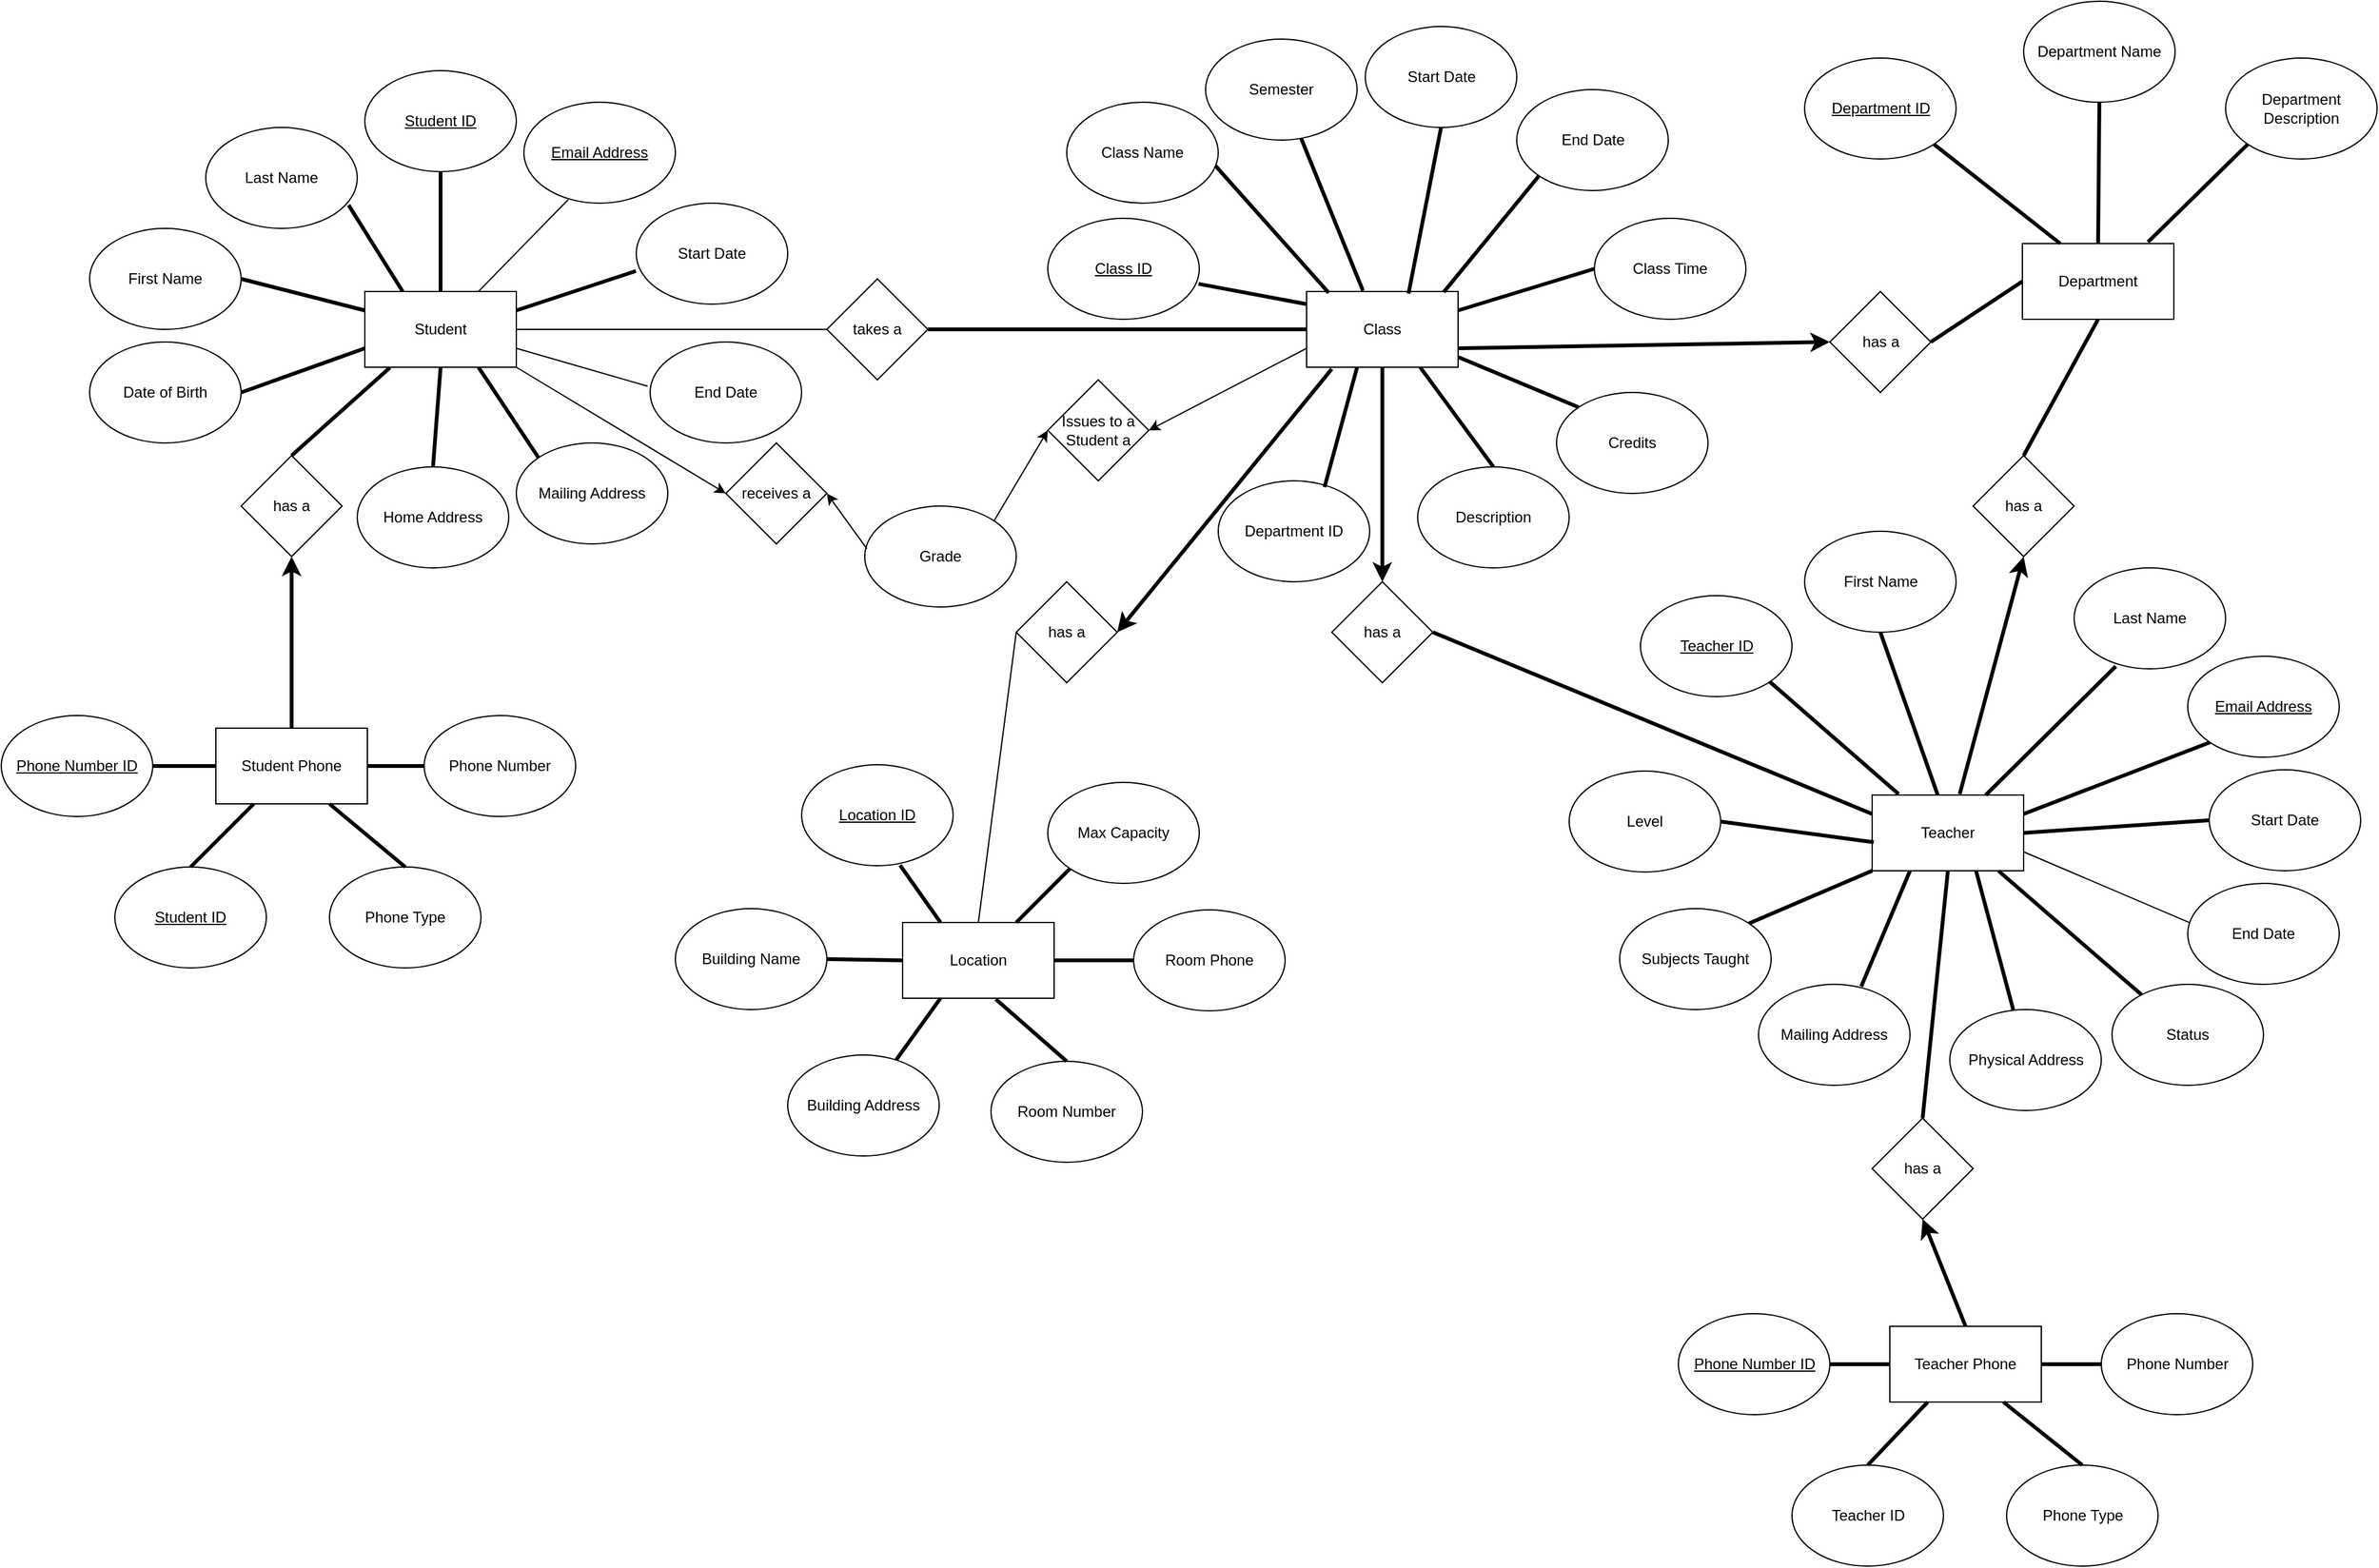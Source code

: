 <mxfile>
    <diagram id="l6S5YZbqZ1aLfqrrMIcv" name="Page-1">
        <mxGraphModel dx="1880" dy="581" grid="1" gridSize="10" guides="1" tooltips="1" connect="1" arrows="1" fold="1" page="1" pageScale="1" pageWidth="850" pageHeight="1100" math="0" shadow="0">
            <root>
                <mxCell id="0"/>
                <mxCell id="1" parent="0"/>
                <mxCell id="2" value="Student" style="rounded=0;whiteSpace=wrap;html=1;" parent="1" vertex="1">
                    <mxGeometry x="-247" y="720" width="120" height="60" as="geometry"/>
                </mxCell>
                <mxCell id="3" value="&lt;u&gt;Student ID&lt;/u&gt;" style="ellipse;whiteSpace=wrap;html=1;" parent="1" vertex="1">
                    <mxGeometry x="-247" y="545" width="120" height="80" as="geometry"/>
                </mxCell>
                <mxCell id="6" value="First Name" style="ellipse;whiteSpace=wrap;html=1;" parent="1" vertex="1">
                    <mxGeometry x="-465" y="670" width="120" height="80" as="geometry"/>
                </mxCell>
                <mxCell id="7" value="Last Name" style="ellipse;whiteSpace=wrap;html=1;" parent="1" vertex="1">
                    <mxGeometry x="-373" y="590" width="120" height="80" as="geometry"/>
                </mxCell>
                <mxCell id="10" value="Date of Birth" style="ellipse;whiteSpace=wrap;html=1;" parent="1" vertex="1">
                    <mxGeometry x="-465" y="760" width="120" height="80" as="geometry"/>
                </mxCell>
                <mxCell id="14" value="" style="edgeStyle=none;html=1;endArrow=none;endFill=0;strokeWidth=3;exitX=0.5;exitY=0;exitDx=0;exitDy=0;" parent="1" source="2" target="3" edge="1">
                    <mxGeometry relative="1" as="geometry">
                        <mxPoint x="-153.377" y="691.33" as="sourcePoint"/>
                        <mxPoint x="-197.001" y="650.002" as="targetPoint"/>
                    </mxGeometry>
                </mxCell>
                <mxCell id="15" value="" style="edgeStyle=none;html=1;endArrow=none;endFill=0;strokeWidth=3;entryX=0.943;entryY=0.769;entryDx=0;entryDy=0;exitX=0.25;exitY=0;exitDx=0;exitDy=0;entryPerimeter=0;" parent="1" source="2" target="7" edge="1">
                    <mxGeometry relative="1" as="geometry">
                        <mxPoint x="-177" y="730" as="sourcePoint"/>
                        <mxPoint x="-177" y="640" as="targetPoint"/>
                    </mxGeometry>
                </mxCell>
                <mxCell id="16" value="" style="edgeStyle=none;html=1;endArrow=none;endFill=0;strokeWidth=3;entryX=1;entryY=0.5;entryDx=0;entryDy=0;exitX=0;exitY=0.25;exitDx=0;exitDy=0;" parent="1" source="2" target="6" edge="1">
                    <mxGeometry relative="1" as="geometry">
                        <mxPoint x="-207" y="730" as="sourcePoint"/>
                        <mxPoint x="-274.574" y="618.284" as="targetPoint"/>
                    </mxGeometry>
                </mxCell>
                <mxCell id="17" value="" style="edgeStyle=none;html=1;endArrow=none;endFill=0;strokeWidth=3;entryX=1;entryY=0.5;entryDx=0;entryDy=0;exitX=0;exitY=0.75;exitDx=0;exitDy=0;" parent="1" source="2" target="10" edge="1">
                    <mxGeometry relative="1" as="geometry">
                        <mxPoint x="-212" y="800" as="sourcePoint"/>
                        <mxPoint x="-302" y="770" as="targetPoint"/>
                    </mxGeometry>
                </mxCell>
                <mxCell id="19" value="has a" style="rhombus;whiteSpace=wrap;html=1;" parent="1" vertex="1">
                    <mxGeometry x="-345" y="850" width="80" height="80" as="geometry"/>
                </mxCell>
                <mxCell id="21" value="Student Phone" style="rounded=0;whiteSpace=wrap;html=1;" parent="1" vertex="1">
                    <mxGeometry x="-365" y="1066" width="120" height="60" as="geometry"/>
                </mxCell>
                <mxCell id="22" value="&lt;u&gt;Phone Number ID&lt;/u&gt;" style="ellipse;whiteSpace=wrap;html=1;" parent="1" vertex="1">
                    <mxGeometry x="-535" y="1056" width="120" height="80" as="geometry"/>
                </mxCell>
                <mxCell id="23" value="&lt;u&gt;Student ID&lt;/u&gt;" style="ellipse;whiteSpace=wrap;html=1;" parent="1" vertex="1">
                    <mxGeometry x="-445" y="1176" width="120" height="80" as="geometry"/>
                </mxCell>
                <mxCell id="24" value="Phone Type" style="ellipse;whiteSpace=wrap;html=1;" parent="1" vertex="1">
                    <mxGeometry x="-275" y="1176" width="120" height="80" as="geometry"/>
                </mxCell>
                <mxCell id="25" value="Phone Number" style="ellipse;whiteSpace=wrap;html=1;" parent="1" vertex="1">
                    <mxGeometry x="-200" y="1056" width="120" height="80" as="geometry"/>
                </mxCell>
                <mxCell id="26" value="" style="edgeStyle=none;html=1;endArrow=none;endFill=0;strokeWidth=3;entryX=1;entryY=0.5;entryDx=0;entryDy=0;exitX=0;exitY=0.5;exitDx=0;exitDy=0;" parent="1" source="21" target="22" edge="1">
                    <mxGeometry relative="1" as="geometry">
                        <mxPoint x="-241" y="826" as="sourcePoint"/>
                        <mxPoint x="-311.0" y="886" as="targetPoint"/>
                    </mxGeometry>
                </mxCell>
                <mxCell id="27" value="" style="edgeStyle=none;html=1;endArrow=none;endFill=0;strokeWidth=3;exitX=0;exitY=0.5;exitDx=0;exitDy=0;" parent="1" source="25" edge="1">
                    <mxGeometry relative="1" as="geometry">
                        <mxPoint x="-311" y="1106" as="sourcePoint"/>
                        <mxPoint x="-201" y="1096" as="targetPoint"/>
                    </mxGeometry>
                </mxCell>
                <mxCell id="28" value="" style="edgeStyle=none;html=1;endArrow=none;endFill=0;strokeWidth=3;entryX=0.5;entryY=0;entryDx=0;entryDy=0;exitX=0.25;exitY=1;exitDx=0;exitDy=0;" parent="1" source="21" target="23" edge="1">
                    <mxGeometry relative="1" as="geometry">
                        <mxPoint x="-355" y="1106" as="sourcePoint"/>
                        <mxPoint x="-405" y="1106" as="targetPoint"/>
                    </mxGeometry>
                </mxCell>
                <mxCell id="29" value="" style="edgeStyle=none;html=1;endArrow=none;endFill=0;strokeWidth=3;entryX=0.5;entryY=0;entryDx=0;entryDy=0;exitX=0.75;exitY=1;exitDx=0;exitDy=0;" parent="1" source="21" target="24" edge="1">
                    <mxGeometry relative="1" as="geometry">
                        <mxPoint x="-210" y="1136" as="sourcePoint"/>
                        <mxPoint x="-260" y="1186" as="targetPoint"/>
                    </mxGeometry>
                </mxCell>
                <mxCell id="30" value="Home Address" style="ellipse;whiteSpace=wrap;html=1;" parent="1" vertex="1">
                    <mxGeometry x="-253" y="859" width="120" height="80" as="geometry"/>
                </mxCell>
                <mxCell id="31" value="Mailing Address" style="ellipse;whiteSpace=wrap;html=1;" parent="1" vertex="1">
                    <mxGeometry x="-127" y="840" width="120" height="80" as="geometry"/>
                </mxCell>
                <mxCell id="32" value="&lt;u&gt;Email Address&lt;/u&gt;" style="ellipse;whiteSpace=wrap;html=1;" parent="1" vertex="1">
                    <mxGeometry x="-121" y="570" width="120" height="80" as="geometry"/>
                </mxCell>
                <mxCell id="33" value="" style="edgeStyle=none;html=1;endArrow=none;endFill=0;strokeWidth=3;entryX=0.5;entryY=0;entryDx=0;entryDy=0;exitX=0.5;exitY=1;exitDx=0;exitDy=0;" parent="1" source="2" target="30" edge="1">
                    <mxGeometry relative="1" as="geometry">
                        <mxPoint x="-237" y="790" as="sourcePoint"/>
                        <mxPoint x="-247" y="850" as="targetPoint"/>
                    </mxGeometry>
                </mxCell>
                <mxCell id="36" value="" style="endArrow=none;html=1;entryX=0.293;entryY=0.964;entryDx=0;entryDy=0;exitX=0.75;exitY=0;exitDx=0;exitDy=0;entryPerimeter=0;" parent="1" source="2" target="32" edge="1">
                    <mxGeometry width="50" height="50" relative="1" as="geometry">
                        <mxPoint x="-137" y="880" as="sourcePoint"/>
                        <mxPoint x="-87" y="830" as="targetPoint"/>
                    </mxGeometry>
                </mxCell>
                <mxCell id="37" value="Start Date" style="ellipse;whiteSpace=wrap;html=1;" parent="1" vertex="1">
                    <mxGeometry x="-32" y="650" width="120" height="80" as="geometry"/>
                </mxCell>
                <mxCell id="38" value="End Date" style="ellipse;whiteSpace=wrap;html=1;" parent="1" vertex="1">
                    <mxGeometry x="-21" y="760" width="120" height="80" as="geometry"/>
                </mxCell>
                <mxCell id="39" value="" style="edgeStyle=none;html=1;endArrow=none;endFill=0;strokeWidth=3;entryX=-0.002;entryY=0.672;entryDx=0;entryDy=0;exitX=1;exitY=0.25;exitDx=0;exitDy=0;entryPerimeter=0;" parent="1" source="2" target="37" edge="1">
                    <mxGeometry relative="1" as="geometry">
                        <mxPoint x="-177" y="730" as="sourcePoint"/>
                        <mxPoint x="-267" y="610" as="targetPoint"/>
                    </mxGeometry>
                </mxCell>
                <mxCell id="40" value="" style="endArrow=none;html=1;exitX=1;exitY=0.75;exitDx=0;exitDy=0;" parent="1" source="2" edge="1">
                    <mxGeometry width="50" height="50" relative="1" as="geometry">
                        <mxPoint x="-133" y="765" as="sourcePoint"/>
                        <mxPoint x="-23" y="795" as="targetPoint"/>
                    </mxGeometry>
                </mxCell>
                <mxCell id="41" value="" style="edgeStyle=none;html=1;endArrow=none;endFill=0;strokeWidth=3;entryX=0;entryY=0.5;entryDx=0;entryDy=0;exitX=1;exitY=0.5;exitDx=0;exitDy=0;" parent="1" source="21" target="25" edge="1">
                    <mxGeometry relative="1" as="geometry">
                        <mxPoint x="-265" y="1136" as="sourcePoint"/>
                        <mxPoint x="-205" y="1186" as="targetPoint"/>
                    </mxGeometry>
                </mxCell>
                <mxCell id="42" value="Class" style="rounded=0;whiteSpace=wrap;html=1;" parent="1" vertex="1">
                    <mxGeometry x="499" y="720" width="120" height="60" as="geometry"/>
                </mxCell>
                <mxCell id="43" value="takes a" style="rhombus;whiteSpace=wrap;html=1;" parent="1" vertex="1">
                    <mxGeometry x="119" y="710" width="80" height="80" as="geometry"/>
                </mxCell>
                <mxCell id="45" value="" style="endArrow=none;html=1;entryX=0;entryY=0.5;entryDx=0;entryDy=0;exitX=1;exitY=0.5;exitDx=0;exitDy=0;" parent="1" source="2" target="43" edge="1">
                    <mxGeometry width="50" height="50" relative="1" as="geometry">
                        <mxPoint x="304" y="760" as="sourcePoint"/>
                        <mxPoint x="439" y="760" as="targetPoint"/>
                    </mxGeometry>
                </mxCell>
                <mxCell id="46" value="&lt;u&gt;Class ID&lt;/u&gt;" style="ellipse;whiteSpace=wrap;html=1;" parent="1" vertex="1">
                    <mxGeometry x="294" y="662" width="120" height="80" as="geometry"/>
                </mxCell>
                <mxCell id="47" value="Class Name" style="ellipse;whiteSpace=wrap;html=1;" parent="1" vertex="1">
                    <mxGeometry x="309" y="570" width="120" height="80" as="geometry"/>
                </mxCell>
                <mxCell id="48" value="Department ID" style="ellipse;whiteSpace=wrap;html=1;" parent="1" vertex="1">
                    <mxGeometry x="429" y="870" width="120" height="80" as="geometry"/>
                </mxCell>
                <mxCell id="49" value="Start Date" style="ellipse;whiteSpace=wrap;html=1;" parent="1" vertex="1">
                    <mxGeometry x="545.5" y="510" width="120" height="80" as="geometry"/>
                </mxCell>
                <mxCell id="50" value="End Date" style="ellipse;whiteSpace=wrap;html=1;" parent="1" vertex="1">
                    <mxGeometry x="665.5" y="560" width="120" height="80" as="geometry"/>
                </mxCell>
                <mxCell id="51" value="Class Time" style="ellipse;whiteSpace=wrap;html=1;" parent="1" vertex="1">
                    <mxGeometry x="727" y="662" width="120" height="80" as="geometry"/>
                </mxCell>
                <mxCell id="52" value="Credits" style="ellipse;whiteSpace=wrap;html=1;" parent="1" vertex="1">
                    <mxGeometry x="697" y="800" width="120" height="80" as="geometry"/>
                </mxCell>
                <mxCell id="53" value="Description" style="ellipse;whiteSpace=wrap;html=1;" parent="1" vertex="1">
                    <mxGeometry x="587" y="859" width="120" height="80" as="geometry"/>
                </mxCell>
                <mxCell id="55" value="has a" style="rhombus;whiteSpace=wrap;html=1;" parent="1" vertex="1">
                    <mxGeometry x="519" y="950" width="80" height="80" as="geometry"/>
                </mxCell>
                <mxCell id="56" value="Teacher" style="rounded=0;whiteSpace=wrap;html=1;" parent="1" vertex="1">
                    <mxGeometry x="947" y="1119" width="120" height="60" as="geometry"/>
                </mxCell>
                <mxCell id="61" value="has a" style="rhombus;whiteSpace=wrap;html=1;" parent="1" vertex="1">
                    <mxGeometry x="269" y="950" width="80" height="80" as="geometry"/>
                </mxCell>
                <mxCell id="63" value="Location" style="rounded=0;whiteSpace=wrap;html=1;" parent="1" vertex="1">
                    <mxGeometry x="179" y="1220" width="120" height="60" as="geometry"/>
                </mxCell>
                <mxCell id="65" value="&lt;u&gt;Location ID&lt;/u&gt;" style="ellipse;whiteSpace=wrap;html=1;" parent="1" vertex="1">
                    <mxGeometry x="99" y="1095" width="120" height="80" as="geometry"/>
                </mxCell>
                <mxCell id="66" value="Building Name" style="ellipse;whiteSpace=wrap;html=1;" parent="1" vertex="1">
                    <mxGeometry x="-1" y="1209" width="120" height="80" as="geometry"/>
                </mxCell>
                <mxCell id="67" value="Building Address" style="ellipse;whiteSpace=wrap;html=1;" parent="1" vertex="1">
                    <mxGeometry x="88" y="1325" width="120" height="80" as="geometry"/>
                </mxCell>
                <mxCell id="69" value="Room Number" style="ellipse;whiteSpace=wrap;html=1;" parent="1" vertex="1">
                    <mxGeometry x="249" y="1330" width="120" height="80" as="geometry"/>
                </mxCell>
                <mxCell id="70" value="Room Phone" style="ellipse;whiteSpace=wrap;html=1;" parent="1" vertex="1">
                    <mxGeometry x="362" y="1210" width="120" height="80" as="geometry"/>
                </mxCell>
                <mxCell id="71" value="Max Capacity" style="ellipse;whiteSpace=wrap;html=1;" parent="1" vertex="1">
                    <mxGeometry x="294" y="1109" width="120" height="80" as="geometry"/>
                </mxCell>
                <mxCell id="72" value="" style="edgeStyle=none;html=1;endArrow=none;endFill=0;strokeWidth=3;entryX=0.65;entryY=0.995;entryDx=0;entryDy=0;exitX=0.25;exitY=0;exitDx=0;exitDy=0;entryPerimeter=0;" parent="1" source="63" target="65" edge="1">
                    <mxGeometry relative="1" as="geometry">
                        <mxPoint x="161.43" y="1221.72" as="sourcePoint"/>
                        <mxPoint x="229.004" y="1120.004" as="targetPoint"/>
                    </mxGeometry>
                </mxCell>
                <mxCell id="73" value="" style="edgeStyle=none;html=1;endArrow=none;endFill=0;strokeWidth=3;entryX=1;entryY=0.5;entryDx=0;entryDy=0;exitX=0;exitY=0.5;exitDx=0;exitDy=0;" parent="1" source="63" target="66" edge="1">
                    <mxGeometry relative="1" as="geometry">
                        <mxPoint x="219" y="1230" as="sourcePoint"/>
                        <mxPoint x="187.0" y="1189.6" as="targetPoint"/>
                    </mxGeometry>
                </mxCell>
                <mxCell id="74" value="" style="edgeStyle=none;html=1;endArrow=none;endFill=0;strokeWidth=3;exitX=0.25;exitY=1;exitDx=0;exitDy=0;" parent="1" source="63" target="67" edge="1">
                    <mxGeometry relative="1" as="geometry">
                        <mxPoint x="189" y="1260" as="sourcePoint"/>
                        <mxPoint x="139.0" y="1240" as="targetPoint"/>
                    </mxGeometry>
                </mxCell>
                <mxCell id="75" value="" style="edgeStyle=none;html=1;endArrow=none;endFill=0;strokeWidth=3;entryX=0.5;entryY=0;entryDx=0;entryDy=0;exitX=0.615;exitY=1.012;exitDx=0;exitDy=0;exitPerimeter=0;" parent="1" source="63" target="69" edge="1">
                    <mxGeometry relative="1" as="geometry">
                        <mxPoint x="219" y="1290" as="sourcePoint"/>
                        <mxPoint x="171.426" y="1341.716" as="targetPoint"/>
                    </mxGeometry>
                </mxCell>
                <mxCell id="76" value="" style="edgeStyle=none;html=1;endArrow=none;endFill=0;strokeWidth=3;entryX=0;entryY=0.5;entryDx=0;entryDy=0;exitX=1;exitY=0.5;exitDx=0;exitDy=0;" parent="1" source="63" target="70" edge="1">
                    <mxGeometry relative="1" as="geometry">
                        <mxPoint x="279" y="1290" as="sourcePoint"/>
                        <mxPoint x="289" y="1370" as="targetPoint"/>
                    </mxGeometry>
                </mxCell>
                <mxCell id="77" value="" style="edgeStyle=none;html=1;endArrow=none;endFill=0;strokeWidth=3;entryX=0.75;entryY=0;entryDx=0;entryDy=0;exitX=0;exitY=1;exitDx=0;exitDy=0;" parent="1" source="71" target="63" edge="1">
                    <mxGeometry relative="1" as="geometry">
                        <mxPoint x="309" y="1275" as="sourcePoint"/>
                        <mxPoint x="349.0" y="1300" as="targetPoint"/>
                    </mxGeometry>
                </mxCell>
                <mxCell id="78" value="" style="edgeStyle=none;html=1;endArrow=none;endFill=0;strokeWidth=3;entryX=0;entryY=0.167;entryDx=0;entryDy=0;exitX=0.995;exitY=0.649;exitDx=0;exitDy=0;entryPerimeter=0;exitPerimeter=0;" parent="1" source="46" target="42" edge="1">
                    <mxGeometry relative="1" as="geometry">
                        <mxPoint x="716.574" y="910.004" as="sourcePoint"/>
                        <mxPoint x="669" y="941.72" as="targetPoint"/>
                    </mxGeometry>
                </mxCell>
                <mxCell id="79" value="" style="edgeStyle=none;html=1;endArrow=none;endFill=0;strokeWidth=3;entryX=0.146;entryY=0.017;entryDx=0;entryDy=0;exitX=0.981;exitY=0.628;exitDx=0;exitDy=0;exitPerimeter=0;entryPerimeter=0;" parent="1" source="47" target="42" edge="1">
                    <mxGeometry relative="1" as="geometry">
                        <mxPoint x="479" y="710" as="sourcePoint"/>
                        <mxPoint x="509" y="740.02" as="targetPoint"/>
                    </mxGeometry>
                </mxCell>
                <mxCell id="80" value="" style="edgeStyle=none;html=1;endArrow=none;endFill=0;strokeWidth=3;exitX=0.702;exitY=0.062;exitDx=0;exitDy=0;exitPerimeter=0;" parent="1" source="48" edge="1">
                    <mxGeometry relative="1" as="geometry">
                        <mxPoint x="459" y="610" as="sourcePoint"/>
                        <mxPoint x="539" y="780" as="targetPoint"/>
                    </mxGeometry>
                </mxCell>
                <mxCell id="81" value="" style="edgeStyle=none;html=1;endArrow=none;endFill=0;strokeWidth=3;exitX=0.5;exitY=1;exitDx=0;exitDy=0;entryX=0.673;entryY=0.027;entryDx=0;entryDy=0;entryPerimeter=0;" parent="1" source="49" target="42" edge="1">
                    <mxGeometry relative="1" as="geometry">
                        <mxPoint x="526.8" y="601.04" as="sourcePoint"/>
                        <mxPoint x="577" y="715" as="targetPoint"/>
                    </mxGeometry>
                </mxCell>
                <mxCell id="82" value="" style="edgeStyle=none;html=1;endArrow=none;endFill=0;strokeWidth=3;exitX=0;exitY=1;exitDx=0;exitDy=0;entryX=0.905;entryY=0.009;entryDx=0;entryDy=0;entryPerimeter=0;" parent="1" source="50" target="42" edge="1">
                    <mxGeometry relative="1" as="geometry">
                        <mxPoint x="606.574" y="598.284" as="sourcePoint"/>
                        <mxPoint x="619" y="720" as="targetPoint"/>
                    </mxGeometry>
                </mxCell>
                <mxCell id="83" value="" style="edgeStyle=none;html=1;endArrow=none;endFill=0;strokeWidth=3;exitX=0;exitY=0.5;exitDx=0;exitDy=0;entryX=1;entryY=0.25;entryDx=0;entryDy=0;" parent="1" source="51" target="42" edge="1">
                    <mxGeometry relative="1" as="geometry">
                        <mxPoint x="706.574" y="678.284" as="sourcePoint"/>
                        <mxPoint x="629" y="730" as="targetPoint"/>
                    </mxGeometry>
                </mxCell>
                <mxCell id="84" value="" style="edgeStyle=none;html=1;endArrow=none;endFill=0;strokeWidth=3;exitX=0;exitY=0;exitDx=0;exitDy=0;entryX=1.002;entryY=0.866;entryDx=0;entryDy=0;entryPerimeter=0;" parent="1" source="52" target="42" edge="1">
                    <mxGeometry relative="1" as="geometry">
                        <mxPoint x="739" y="740" as="sourcePoint"/>
                        <mxPoint x="629" y="760" as="targetPoint"/>
                    </mxGeometry>
                </mxCell>
                <mxCell id="85" value="" style="edgeStyle=none;html=1;endArrow=none;endFill=0;strokeWidth=3;exitX=0.5;exitY=0;exitDx=0;exitDy=0;entryX=0.75;entryY=1;entryDx=0;entryDy=0;" parent="1" source="53" target="42" edge="1">
                    <mxGeometry relative="1" as="geometry">
                        <mxPoint x="706.574" y="801.716" as="sourcePoint"/>
                        <mxPoint x="629.24" y="781.96" as="targetPoint"/>
                    </mxGeometry>
                </mxCell>
                <mxCell id="86" value="&lt;u&gt;Teacher ID&lt;/u&gt;" style="ellipse;whiteSpace=wrap;html=1;" parent="1" vertex="1">
                    <mxGeometry x="763.5" y="961" width="120" height="80" as="geometry"/>
                </mxCell>
                <mxCell id="87" value="First Name" style="ellipse;whiteSpace=wrap;html=1;" parent="1" vertex="1">
                    <mxGeometry x="893.5" y="910" width="120" height="80" as="geometry"/>
                </mxCell>
                <mxCell id="88" value="Last Name" style="ellipse;whiteSpace=wrap;html=1;" parent="1" vertex="1">
                    <mxGeometry x="1107" y="939" width="120" height="80" as="geometry"/>
                </mxCell>
                <mxCell id="90" value="&lt;u&gt;Email Address&lt;/u&gt;" style="ellipse;whiteSpace=wrap;html=1;" parent="1" vertex="1">
                    <mxGeometry x="1197" y="1009" width="120" height="80" as="geometry"/>
                </mxCell>
                <mxCell id="91" value="Subjects Taught" style="ellipse;whiteSpace=wrap;html=1;" parent="1" vertex="1">
                    <mxGeometry x="747" y="1209" width="120" height="80" as="geometry"/>
                </mxCell>
                <mxCell id="92" value="Level" style="ellipse;whiteSpace=wrap;html=1;" parent="1" vertex="1">
                    <mxGeometry x="707" y="1100" width="120" height="80" as="geometry"/>
                </mxCell>
                <mxCell id="93" value="Physical Address" style="ellipse;whiteSpace=wrap;html=1;" parent="1" vertex="1">
                    <mxGeometry x="1008.5" y="1289" width="120" height="80" as="geometry"/>
                </mxCell>
                <mxCell id="94" value="Mailing Address" style="ellipse;whiteSpace=wrap;html=1;" parent="1" vertex="1">
                    <mxGeometry x="857" y="1269" width="120" height="80" as="geometry"/>
                </mxCell>
                <mxCell id="95" value="has a" style="rhombus;whiteSpace=wrap;html=1;" parent="1" vertex="1">
                    <mxGeometry x="947" y="1375" width="80" height="80" as="geometry"/>
                </mxCell>
                <mxCell id="96" value="Teacher Phone" style="rounded=0;whiteSpace=wrap;html=1;" parent="1" vertex="1">
                    <mxGeometry x="961" y="1540" width="120" height="60" as="geometry"/>
                </mxCell>
                <mxCell id="97" value="&lt;u&gt;Phone Number ID&lt;/u&gt;" style="ellipse;whiteSpace=wrap;html=1;" parent="1" vertex="1">
                    <mxGeometry x="793.5" y="1530" width="120" height="80" as="geometry"/>
                </mxCell>
                <mxCell id="98" value="Teacher ID" style="ellipse;whiteSpace=wrap;html=1;" parent="1" vertex="1">
                    <mxGeometry x="883.5" y="1650" width="120" height="80" as="geometry"/>
                </mxCell>
                <mxCell id="99" value="Phone Type" style="ellipse;whiteSpace=wrap;html=1;" parent="1" vertex="1">
                    <mxGeometry x="1053.5" y="1650" width="120" height="80" as="geometry"/>
                </mxCell>
                <mxCell id="100" value="Phone Number" style="ellipse;whiteSpace=wrap;html=1;" parent="1" vertex="1">
                    <mxGeometry x="1128.5" y="1530" width="120" height="80" as="geometry"/>
                </mxCell>
                <mxCell id="101" value="" style="edgeStyle=none;html=1;endArrow=none;endFill=0;strokeWidth=3;entryX=1;entryY=0.5;entryDx=0;entryDy=0;exitX=0;exitY=0.5;exitDx=0;exitDy=0;" parent="1" source="96" target="97" edge="1">
                    <mxGeometry relative="1" as="geometry">
                        <mxPoint x="959.5" y="1300" as="sourcePoint"/>
                        <mxPoint x="889.5" y="1360" as="targetPoint"/>
                    </mxGeometry>
                </mxCell>
                <mxCell id="102" value="" style="edgeStyle=none;html=1;endArrow=none;endFill=0;strokeWidth=3;exitX=0;exitY=0.5;exitDx=0;exitDy=0;" parent="1" source="100" edge="1">
                    <mxGeometry relative="1" as="geometry">
                        <mxPoint x="1017.5" y="1580" as="sourcePoint"/>
                        <mxPoint x="1127.5" y="1570" as="targetPoint"/>
                    </mxGeometry>
                </mxCell>
                <mxCell id="103" value="" style="edgeStyle=none;html=1;endArrow=none;endFill=0;strokeWidth=3;entryX=0.5;entryY=0;entryDx=0;entryDy=0;exitX=0.25;exitY=1;exitDx=0;exitDy=0;" parent="1" source="96" target="98" edge="1">
                    <mxGeometry relative="1" as="geometry">
                        <mxPoint x="973.5" y="1580" as="sourcePoint"/>
                        <mxPoint x="923.5" y="1580" as="targetPoint"/>
                    </mxGeometry>
                </mxCell>
                <mxCell id="104" value="" style="edgeStyle=none;html=1;endArrow=none;endFill=0;strokeWidth=3;entryX=0.5;entryY=0;entryDx=0;entryDy=0;exitX=0.75;exitY=1;exitDx=0;exitDy=0;" parent="1" source="96" target="99" edge="1">
                    <mxGeometry relative="1" as="geometry">
                        <mxPoint x="1118.5" y="1610" as="sourcePoint"/>
                        <mxPoint x="1068.5" y="1660" as="targetPoint"/>
                    </mxGeometry>
                </mxCell>
                <mxCell id="105" value="" style="edgeStyle=none;html=1;endArrow=none;endFill=0;strokeWidth=3;entryX=0;entryY=0.5;entryDx=0;entryDy=0;exitX=1;exitY=0.5;exitDx=0;exitDy=0;" parent="1" source="96" target="100" edge="1">
                    <mxGeometry relative="1" as="geometry">
                        <mxPoint x="1063.5" y="1610" as="sourcePoint"/>
                        <mxPoint x="1123.5" y="1660" as="targetPoint"/>
                    </mxGeometry>
                </mxCell>
                <mxCell id="109" value="" style="edgeStyle=none;html=1;endArrow=none;endFill=0;strokeWidth=3;exitX=0.175;exitY=-0.012;exitDx=0;exitDy=0;entryX=1;entryY=1;entryDx=0;entryDy=0;exitPerimeter=0;" parent="1" source="56" target="86" edge="1">
                    <mxGeometry relative="1" as="geometry">
                        <mxPoint x="1045.664" y="1088.876" as="sourcePoint"/>
                        <mxPoint x="968.33" y="1069.12" as="targetPoint"/>
                    </mxGeometry>
                </mxCell>
                <mxCell id="110" value="" style="edgeStyle=none;html=1;endArrow=none;endFill=0;strokeWidth=3;entryX=0.5;entryY=1;entryDx=0;entryDy=0;exitX=0.433;exitY=0.001;exitDx=0;exitDy=0;exitPerimeter=0;" parent="1" source="56" target="87" edge="1">
                    <mxGeometry relative="1" as="geometry">
                        <mxPoint x="859" y="1109" as="sourcePoint"/>
                        <mxPoint x="954" y="1069" as="targetPoint"/>
                    </mxGeometry>
                </mxCell>
                <mxCell id="111" value="" style="edgeStyle=none;html=1;endArrow=none;endFill=0;strokeWidth=3;exitX=0.75;exitY=0;exitDx=0;exitDy=0;entryX=0.275;entryY=0.975;entryDx=0;entryDy=0;entryPerimeter=0;" parent="1" source="56" target="88" edge="1">
                    <mxGeometry relative="1" as="geometry">
                        <mxPoint x="1047" y="1129" as="sourcePoint"/>
                        <mxPoint x="1107" y="1069" as="targetPoint"/>
                    </mxGeometry>
                </mxCell>
                <mxCell id="112" value="" style="edgeStyle=none;html=1;endArrow=none;endFill=0;strokeWidth=3;exitX=1;exitY=0.25;exitDx=0;exitDy=0;entryX=0;entryY=1;entryDx=0;entryDy=0;" parent="1" source="56" target="90" edge="1">
                    <mxGeometry relative="1" as="geometry">
                        <mxPoint x="1077" y="1144" as="sourcePoint"/>
                        <mxPoint x="1167.0" y="1089" as="targetPoint"/>
                    </mxGeometry>
                </mxCell>
                <mxCell id="113" value="" style="edgeStyle=none;html=1;endArrow=none;endFill=0;strokeWidth=3;exitX=0.685;exitY=0.993;exitDx=0;exitDy=0;entryX=0.42;entryY=0.008;entryDx=0;entryDy=0;entryPerimeter=0;exitPerimeter=0;" parent="1" source="56" target="93" edge="1">
                    <mxGeometry relative="1" as="geometry">
                        <mxPoint x="1077" y="1174" as="sourcePoint"/>
                        <mxPoint x="1197" y="1179" as="targetPoint"/>
                    </mxGeometry>
                </mxCell>
                <mxCell id="114" value="" style="edgeStyle=none;html=1;endArrow=none;endFill=0;strokeWidth=3;entryX=0.678;entryY=0.021;entryDx=0;entryDy=0;entryPerimeter=0;exitX=0.25;exitY=1;exitDx=0;exitDy=0;" parent="1" source="56" target="94" edge="1">
                    <mxGeometry relative="1" as="geometry">
                        <mxPoint x="1077" y="1189" as="sourcePoint"/>
                        <mxPoint x="1154.574" y="1230.716" as="targetPoint"/>
                    </mxGeometry>
                </mxCell>
                <mxCell id="115" value="" style="edgeStyle=none;html=1;endArrow=none;endFill=0;strokeWidth=3;exitX=0;exitY=1;exitDx=0;exitDy=0;entryX=1;entryY=0;entryDx=0;entryDy=0;" parent="1" source="56" target="91" edge="1">
                    <mxGeometry relative="1" as="geometry">
                        <mxPoint x="1047" y="1189" as="sourcePoint"/>
                        <mxPoint x="1077" y="1269" as="targetPoint"/>
                    </mxGeometry>
                </mxCell>
                <mxCell id="116" value="" style="edgeStyle=none;html=1;endArrow=none;endFill=0;strokeWidth=3;exitX=0.01;exitY=0.623;exitDx=0;exitDy=0;entryX=1;entryY=0.5;entryDx=0;entryDy=0;exitPerimeter=0;" parent="1" source="56" target="92" edge="1">
                    <mxGeometry relative="1" as="geometry">
                        <mxPoint x="957" y="1189" as="sourcePoint"/>
                        <mxPoint x="929.426" y="1250.716" as="targetPoint"/>
                    </mxGeometry>
                </mxCell>
                <mxCell id="117" value="" style="edgeStyle=none;html=1;endArrow=none;endFill=0;strokeWidth=3;entryX=0;entryY=0;entryDx=0;entryDy=0;exitX=0.75;exitY=1;exitDx=0;exitDy=0;" parent="1" source="2" target="31" edge="1">
                    <mxGeometry relative="1" as="geometry">
                        <mxPoint x="-177" y="790" as="sourcePoint"/>
                        <mxPoint x="-177" y="840" as="targetPoint"/>
                    </mxGeometry>
                </mxCell>
                <mxCell id="119" value="" style="edgeStyle=none;html=1;endArrow=classic;endFill=1;strokeWidth=3;exitX=0.166;exitY=1.023;exitDx=0;exitDy=0;entryX=1;entryY=0.5;entryDx=0;entryDy=0;exitPerimeter=0;" parent="1" source="42" target="61" edge="1">
                    <mxGeometry relative="1" as="geometry">
                        <mxPoint x="459.004" y="869.56" as="sourcePoint"/>
                        <mxPoint x="461.751" y="930.004" as="targetPoint"/>
                    </mxGeometry>
                </mxCell>
                <mxCell id="121" value="" style="edgeStyle=none;html=1;endArrow=classic;endFill=1;strokeWidth=3;exitX=0.5;exitY=0;exitDx=0;exitDy=0;entryX=0.5;entryY=1;entryDx=0;entryDy=0;" parent="1" source="21" target="19" edge="1">
                    <mxGeometry relative="1" as="geometry">
                        <mxPoint x="-200" y="966" as="sourcePoint"/>
                        <mxPoint x="-431" y="996" as="targetPoint"/>
                    </mxGeometry>
                </mxCell>
                <mxCell id="123" value="" style="edgeStyle=none;html=1;endArrow=classic;endFill=1;strokeWidth=3;exitX=0.5;exitY=0;exitDx=0;exitDy=0;entryX=0.5;entryY=1;entryDx=0;entryDy=0;" parent="1" source="96" target="95" edge="1">
                    <mxGeometry relative="1" as="geometry">
                        <mxPoint x="828" y="1298" as="sourcePoint"/>
                        <mxPoint x="848" y="1468" as="targetPoint"/>
                    </mxGeometry>
                </mxCell>
                <mxCell id="124" value="" style="edgeStyle=none;html=1;endArrow=none;endFill=0;strokeWidth=3;entryX=0.5;entryY=1;entryDx=0;entryDy=0;exitX=0.5;exitY=0;exitDx=0;exitDy=0;" parent="1" source="95" target="56" edge="1">
                    <mxGeometry relative="1" as="geometry">
                        <mxPoint x="1025" y="1359" as="sourcePoint"/>
                        <mxPoint x="1094.5" y="1569" as="targetPoint"/>
                    </mxGeometry>
                </mxCell>
                <mxCell id="125" value="" style="edgeStyle=none;html=1;endArrow=none;endFill=0;strokeWidth=3;entryX=0.5;entryY=0;entryDx=0;entryDy=0;exitX=0.166;exitY=1.004;exitDx=0;exitDy=0;exitPerimeter=0;" parent="1" source="2" target="19" edge="1">
                    <mxGeometry relative="1" as="geometry">
                        <mxPoint x="-117.0" y="775.0" as="sourcePoint"/>
                        <mxPoint x="-37" y="820" as="targetPoint"/>
                    </mxGeometry>
                </mxCell>
                <mxCell id="126" value="" style="edgeStyle=none;html=1;endArrow=none;endFill=0;strokeWidth=3;entryX=0;entryY=0.5;entryDx=0;entryDy=0;exitX=1;exitY=0.5;exitDx=0;exitDy=0;" parent="1" source="43" target="42" edge="1">
                    <mxGeometry relative="1" as="geometry">
                        <mxPoint x="459.0" y="610" as="sourcePoint"/>
                        <mxPoint x="539" y="730" as="targetPoint"/>
                    </mxGeometry>
                </mxCell>
                <mxCell id="127" value="" style="edgeStyle=none;html=1;endArrow=classic;endFill=1;strokeWidth=3;exitX=0.5;exitY=1;exitDx=0;exitDy=0;entryX=0.5;entryY=0;entryDx=0;entryDy=0;" parent="1" source="42" target="55" edge="1">
                    <mxGeometry relative="1" as="geometry">
                        <mxPoint x="558.52" y="810" as="sourcePoint"/>
                        <mxPoint x="559" y="960" as="targetPoint"/>
                    </mxGeometry>
                </mxCell>
                <mxCell id="129" value="Start Date" style="ellipse;whiteSpace=wrap;html=1;" parent="1" vertex="1">
                    <mxGeometry x="1214" y="1099" width="120" height="80" as="geometry"/>
                </mxCell>
                <mxCell id="130" value="End Date" style="ellipse;whiteSpace=wrap;html=1;" parent="1" vertex="1">
                    <mxGeometry x="1197" y="1189" width="120" height="80" as="geometry"/>
                </mxCell>
                <mxCell id="131" value="Status" style="ellipse;whiteSpace=wrap;html=1;" parent="1" vertex="1">
                    <mxGeometry x="1137" y="1269" width="120" height="80" as="geometry"/>
                </mxCell>
                <mxCell id="133" value="" style="edgeStyle=none;html=1;endArrow=none;endFill=0;strokeWidth=3;exitX=1;exitY=0.5;exitDx=0;exitDy=0;entryX=0;entryY=0.5;entryDx=0;entryDy=0;" parent="1" source="56" target="129" edge="1">
                    <mxGeometry relative="1" as="geometry">
                        <mxPoint x="1077" y="1144" as="sourcePoint"/>
                        <mxPoint x="1214.574" y="1067.284" as="targetPoint"/>
                    </mxGeometry>
                </mxCell>
                <mxCell id="134" value="" style="endArrow=none;html=1;entryX=0.011;entryY=0.388;entryDx=0;entryDy=0;exitX=1;exitY=0.75;exitDx=0;exitDy=0;entryPerimeter=0;" parent="1" source="56" target="130" edge="1">
                    <mxGeometry width="50" height="50" relative="1" as="geometry">
                        <mxPoint x="1047" y="1199" as="sourcePoint"/>
                        <mxPoint x="1097" y="1149" as="targetPoint"/>
                    </mxGeometry>
                </mxCell>
                <mxCell id="135" value="" style="edgeStyle=none;html=1;endArrow=none;endFill=0;strokeWidth=3;" parent="1" target="131" edge="1">
                    <mxGeometry relative="1" as="geometry">
                        <mxPoint x="1047" y="1179" as="sourcePoint"/>
                        <mxPoint x="1064.574" y="1300.716" as="targetPoint"/>
                    </mxGeometry>
                </mxCell>
                <mxCell id="136" value="" style="edgeStyle=none;html=1;endArrow=none;endFill=0;strokeWidth=3;exitX=0;exitY=0.25;exitDx=0;exitDy=0;entryX=1;entryY=0.5;entryDx=0;entryDy=0;" parent="1" source="56" target="55" edge="1">
                    <mxGeometry relative="1" as="geometry">
                        <mxPoint x="987" y="1030" as="sourcePoint"/>
                        <mxPoint x="727" y="990" as="targetPoint"/>
                    </mxGeometry>
                </mxCell>
                <mxCell id="138" value="" style="endArrow=none;html=1;exitX=0.5;exitY=0;exitDx=0;exitDy=0;entryX=0;entryY=0.5;entryDx=0;entryDy=0;" parent="1" source="63" target="61" edge="1">
                    <mxGeometry width="50" height="50" relative="1" as="geometry">
                        <mxPoint x="349" y="1010" as="sourcePoint"/>
                        <mxPoint x="399" y="960" as="targetPoint"/>
                    </mxGeometry>
                </mxCell>
                <mxCell id="139" value="Department" style="rounded=0;whiteSpace=wrap;html=1;" parent="1" vertex="1">
                    <mxGeometry x="1066" y="682" width="120" height="60" as="geometry"/>
                </mxCell>
                <mxCell id="140" value="&lt;u&gt;Department ID&lt;/u&gt;" style="ellipse;whiteSpace=wrap;html=1;" parent="1" vertex="1">
                    <mxGeometry x="893.5" y="535" width="120" height="80" as="geometry"/>
                </mxCell>
                <mxCell id="141" value="Department Name" style="ellipse;whiteSpace=wrap;html=1;" parent="1" vertex="1">
                    <mxGeometry x="1067" y="490" width="120" height="80" as="geometry"/>
                </mxCell>
                <mxCell id="145" value="" style="edgeStyle=none;html=1;endArrow=none;endFill=0;strokeWidth=3;exitX=0.5;exitY=0;exitDx=0;exitDy=0;entryX=0.5;entryY=1;entryDx=0;entryDy=0;" parent="1" source="139" target="141" edge="1">
                    <mxGeometry relative="1" as="geometry">
                        <mxPoint x="996" y="854" as="sourcePoint"/>
                        <mxPoint x="1156" y="824" as="targetPoint"/>
                    </mxGeometry>
                </mxCell>
                <mxCell id="146" value="" style="edgeStyle=none;html=1;endArrow=none;endFill=0;strokeWidth=3;entryX=1;entryY=1;entryDx=0;entryDy=0;exitX=0.25;exitY=0;exitDx=0;exitDy=0;" parent="1" source="139" target="140" edge="1">
                    <mxGeometry relative="1" as="geometry">
                        <mxPoint x="1057" y="675" as="sourcePoint"/>
                        <mxPoint x="1256.0" y="722" as="targetPoint"/>
                    </mxGeometry>
                </mxCell>
                <mxCell id="147" value="has a" style="rhombus;whiteSpace=wrap;html=1;" parent="1" vertex="1">
                    <mxGeometry x="1027" y="850" width="80" height="80" as="geometry"/>
                </mxCell>
                <mxCell id="148" value="has a" style="rhombus;whiteSpace=wrap;html=1;" parent="1" vertex="1">
                    <mxGeometry x="913.5" y="720" width="80" height="80" as="geometry"/>
                </mxCell>
                <mxCell id="149" value="" style="edgeStyle=none;html=1;endArrow=classic;endFill=1;strokeWidth=3;exitX=1;exitY=0.75;exitDx=0;exitDy=0;entryX=0;entryY=0.5;entryDx=0;entryDy=0;" parent="1" source="42" target="148" edge="1">
                    <mxGeometry relative="1" as="geometry">
                        <mxPoint x="569" y="790" as="sourcePoint"/>
                        <mxPoint x="569" y="960.0" as="targetPoint"/>
                    </mxGeometry>
                </mxCell>
                <mxCell id="150" value="" style="edgeStyle=none;html=1;endArrow=none;endFill=0;strokeWidth=3;entryX=0;entryY=0.5;entryDx=0;entryDy=0;exitX=1;exitY=0.5;exitDx=0;exitDy=0;" parent="1" source="148" target="139" edge="1">
                    <mxGeometry relative="1" as="geometry">
                        <mxPoint x="1008.96" y="1030.06" as="sourcePoint"/>
                        <mxPoint x="977" y="940.0" as="targetPoint"/>
                    </mxGeometry>
                </mxCell>
                <mxCell id="152" value="" style="edgeStyle=none;html=1;endArrow=classic;endFill=1;strokeWidth=3;exitX=0.578;exitY=-0.012;exitDx=0;exitDy=0;entryX=0.5;entryY=1;entryDx=0;entryDy=0;exitPerimeter=0;" parent="1" source="56" target="147" edge="1">
                    <mxGeometry relative="1" as="geometry">
                        <mxPoint x="757" y="874" as="sourcePoint"/>
                        <mxPoint x="1062.0" y="989" as="targetPoint"/>
                    </mxGeometry>
                </mxCell>
                <mxCell id="153" value="" style="edgeStyle=none;html=1;endArrow=none;endFill=0;strokeWidth=3;entryX=0.5;entryY=1;entryDx=0;entryDy=0;exitX=0.5;exitY=0;exitDx=0;exitDy=0;" parent="1" source="147" target="139" edge="1">
                    <mxGeometry relative="1" as="geometry">
                        <mxPoint x="1062.0" y="810" as="sourcePoint"/>
                        <mxPoint x="1062" y="727" as="targetPoint"/>
                    </mxGeometry>
                </mxCell>
                <mxCell id="154" value="Department Description" style="ellipse;whiteSpace=wrap;html=1;" parent="1" vertex="1">
                    <mxGeometry x="1227" y="535" width="120" height="80" as="geometry"/>
                </mxCell>
                <mxCell id="155" value="" style="edgeStyle=none;html=1;endArrow=none;endFill=0;strokeWidth=3;entryX=0;entryY=1;entryDx=0;entryDy=0;exitX=0.829;exitY=-0.02;exitDx=0;exitDy=0;exitPerimeter=0;" parent="1" source="139" target="154" edge="1">
                    <mxGeometry relative="1" as="geometry">
                        <mxPoint x="1187" y="745" as="sourcePoint"/>
                        <mxPoint x="1266.88" y="685.52" as="targetPoint"/>
                    </mxGeometry>
                </mxCell>
                <mxCell id="156" value="Issues to a Student a" style="rhombus;whiteSpace=wrap;html=1;" parent="1" vertex="1">
                    <mxGeometry x="294" y="790" width="80" height="80" as="geometry"/>
                </mxCell>
                <mxCell id="157" value="Grade" style="ellipse;whiteSpace=wrap;html=1;" parent="1" vertex="1">
                    <mxGeometry x="149" y="890" width="120" height="80" as="geometry"/>
                </mxCell>
                <mxCell id="158" value="" style="endArrow=classic;html=1;exitX=0;exitY=0.75;exitDx=0;exitDy=0;entryX=1;entryY=0.5;entryDx=0;entryDy=0;" parent="1" source="42" target="156" edge="1">
                    <mxGeometry width="50" height="50" relative="1" as="geometry">
                        <mxPoint x="349" y="820" as="sourcePoint"/>
                        <mxPoint x="389" y="820" as="targetPoint"/>
                    </mxGeometry>
                </mxCell>
                <mxCell id="160" value="" style="endArrow=classic;html=1;exitX=1;exitY=0;exitDx=0;exitDy=0;entryX=0;entryY=0.5;entryDx=0;entryDy=0;" parent="1" source="157" target="156" edge="1">
                    <mxGeometry width="50" height="50" relative="1" as="geometry">
                        <mxPoint x="509" y="775" as="sourcePoint"/>
                        <mxPoint x="319" y="890" as="targetPoint"/>
                    </mxGeometry>
                </mxCell>
                <mxCell id="161" value="Semester" style="ellipse;whiteSpace=wrap;html=1;" parent="1" vertex="1">
                    <mxGeometry x="419" y="520" width="120" height="80" as="geometry"/>
                </mxCell>
                <mxCell id="162" value="" style="edgeStyle=none;html=1;endArrow=none;endFill=0;strokeWidth=3;entryX=0.372;entryY=-0.012;entryDx=0;entryDy=0;entryPerimeter=0;" parent="1" source="161" target="42" edge="1">
                    <mxGeometry relative="1" as="geometry">
                        <mxPoint x="441.28" y="633.28" as="sourcePoint"/>
                        <mxPoint x="549" y="710" as="targetPoint"/>
                    </mxGeometry>
                </mxCell>
                <mxCell id="163" value="" style="endArrow=classic;html=1;exitX=1;exitY=1;exitDx=0;exitDy=0;entryX=0;entryY=0.5;entryDx=0;entryDy=0;" edge="1" parent="1" source="2" target="164">
                    <mxGeometry width="50" height="50" relative="1" as="geometry">
                        <mxPoint x="509" y="775" as="sourcePoint"/>
                        <mxPoint x="50" y="860" as="targetPoint"/>
                    </mxGeometry>
                </mxCell>
                <mxCell id="164" value="receives a" style="rhombus;whiteSpace=wrap;html=1;" vertex="1" parent="1">
                    <mxGeometry x="39" y="840" width="80" height="80" as="geometry"/>
                </mxCell>
                <mxCell id="165" value="" style="endArrow=classic;html=1;exitX=0.014;exitY=0.423;exitDx=0;exitDy=0;exitPerimeter=0;entryX=1;entryY=0.5;entryDx=0;entryDy=0;" edge="1" parent="1" source="157" target="164">
                    <mxGeometry width="50" height="50" relative="1" as="geometry">
                        <mxPoint x="251.426" y="902.716" as="sourcePoint"/>
                        <mxPoint x="120" y="970" as="targetPoint"/>
                    </mxGeometry>
                </mxCell>
            </root>
        </mxGraphModel>
    </diagram>
</mxfile>